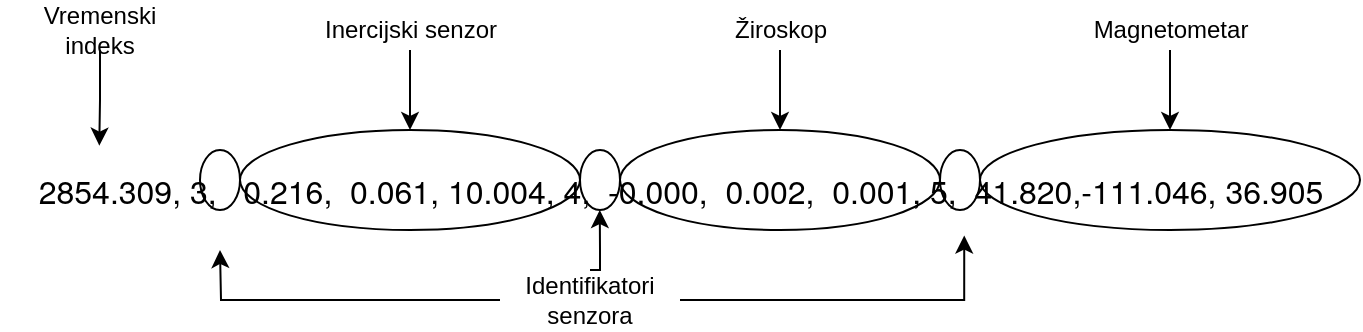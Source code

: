 <mxfile version="14.7.0" type="device"><diagram id="VKXDwSjf0aiwm-blMaEy" name="Page-1"><mxGraphModel dx="813" dy="459" grid="1" gridSize="10" guides="1" tooltips="1" connect="1" arrows="1" fold="1" page="1" pageScale="1" pageWidth="850" pageHeight="1100" math="0" shadow="0"><root><mxCell id="0"/><mxCell id="1" parent="0"/><mxCell id="c4X3dIp3wkWgV6dPou5H-13" value="" style="ellipse;whiteSpace=wrap;html=1;" vertex="1" parent="1"><mxGeometry x="190" y="390" width="20" height="30" as="geometry"/></mxCell><mxCell id="c4X3dIp3wkWgV6dPou5H-25" style="edgeStyle=orthogonalEdgeStyle;rounded=0;orthogonalLoop=1;jettySize=auto;html=1;exitX=0.5;exitY=1;exitDx=0;exitDy=0;entryX=0.073;entryY=-0.054;entryDx=0;entryDy=0;entryPerimeter=0;" edge="1" parent="1" source="c4X3dIp3wkWgV6dPou5H-3" target="c4X3dIp3wkWgV6dPou5H-2"><mxGeometry relative="1" as="geometry"/></mxCell><mxCell id="c4X3dIp3wkWgV6dPou5H-3" value="&lt;div align=&quot;center&quot;&gt;Vremenski indeks&lt;/div&gt;" style="text;html=1;strokeColor=none;fillColor=none;align=center;verticalAlign=middle;whiteSpace=wrap;rounded=0;" vertex="1" parent="1"><mxGeometry x="100" y="320" width="80" height="20" as="geometry"/></mxCell><mxCell id="c4X3dIp3wkWgV6dPou5H-9" style="edgeStyle=orthogonalEdgeStyle;rounded=0;orthogonalLoop=1;jettySize=auto;html=1;exitX=0;exitY=0.5;exitDx=0;exitDy=0;" edge="1" parent="1" source="c4X3dIp3wkWgV6dPou5H-4"><mxGeometry relative="1" as="geometry"><mxPoint x="200" y="440" as="targetPoint"/></mxGeometry></mxCell><mxCell id="c4X3dIp3wkWgV6dPou5H-11" style="edgeStyle=orthogonalEdgeStyle;rounded=0;orthogonalLoop=1;jettySize=auto;html=1;exitX=0.5;exitY=0;exitDx=0;exitDy=0;entryX=0.441;entryY=0.75;entryDx=0;entryDy=0;entryPerimeter=0;" edge="1" parent="1" source="c4X3dIp3wkWgV6dPou5H-4" target="c4X3dIp3wkWgV6dPou5H-2"><mxGeometry relative="1" as="geometry"><Array as="points"><mxPoint x="390" y="450"/><mxPoint x="390" y="440"/></Array></mxGeometry></mxCell><mxCell id="c4X3dIp3wkWgV6dPou5H-12" style="edgeStyle=orthogonalEdgeStyle;rounded=0;orthogonalLoop=1;jettySize=auto;html=1;exitX=1;exitY=0.5;exitDx=0;exitDy=0;entryX=0.709;entryY=1.069;entryDx=0;entryDy=0;entryPerimeter=0;" edge="1" parent="1" source="c4X3dIp3wkWgV6dPou5H-4" target="c4X3dIp3wkWgV6dPou5H-2"><mxGeometry relative="1" as="geometry"/></mxCell><mxCell id="c4X3dIp3wkWgV6dPou5H-4" value="Identifikatori senzora" style="text;html=1;strokeColor=none;fillColor=none;align=center;verticalAlign=middle;whiteSpace=wrap;rounded=0;" vertex="1" parent="1"><mxGeometry x="340" y="450" width="90" height="30" as="geometry"/></mxCell><mxCell id="c4X3dIp3wkWgV6dPou5H-21" value="" style="edgeStyle=orthogonalEdgeStyle;rounded=0;orthogonalLoop=1;jettySize=auto;html=1;" edge="1" parent="1" source="c4X3dIp3wkWgV6dPou5H-6" target="c4X3dIp3wkWgV6dPou5H-18"><mxGeometry relative="1" as="geometry"/></mxCell><mxCell id="c4X3dIp3wkWgV6dPou5H-6" value="Inercijski senzor" style="text;html=1;align=center;verticalAlign=middle;resizable=0;points=[];autosize=1;strokeColor=none;" vertex="1" parent="1"><mxGeometry x="245" y="320" width="100" height="20" as="geometry"/></mxCell><mxCell id="c4X3dIp3wkWgV6dPou5H-22" value="" style="edgeStyle=orthogonalEdgeStyle;rounded=0;orthogonalLoop=1;jettySize=auto;html=1;" edge="1" parent="1" source="c4X3dIp3wkWgV6dPou5H-7" target="c4X3dIp3wkWgV6dPou5H-19"><mxGeometry relative="1" as="geometry"/></mxCell><mxCell id="c4X3dIp3wkWgV6dPou5H-7" value="Žiroskop" style="text;html=1;align=center;verticalAlign=middle;resizable=0;points=[];autosize=1;strokeColor=none;" vertex="1" parent="1"><mxGeometry x="450" y="320" width="60" height="20" as="geometry"/></mxCell><mxCell id="c4X3dIp3wkWgV6dPou5H-23" value="" style="edgeStyle=orthogonalEdgeStyle;rounded=0;orthogonalLoop=1;jettySize=auto;html=1;" edge="1" parent="1" source="c4X3dIp3wkWgV6dPou5H-8" target="c4X3dIp3wkWgV6dPou5H-20"><mxGeometry relative="1" as="geometry"/></mxCell><mxCell id="c4X3dIp3wkWgV6dPou5H-8" value="Magnetometar" style="text;html=1;align=center;verticalAlign=middle;resizable=0;points=[];autosize=1;strokeColor=none;" vertex="1" parent="1"><mxGeometry x="630" y="320" width="90" height="20" as="geometry"/></mxCell><mxCell id="c4X3dIp3wkWgV6dPou5H-16" value="" style="ellipse;whiteSpace=wrap;html=1;" vertex="1" parent="1"><mxGeometry x="380" y="390" width="20" height="30" as="geometry"/></mxCell><mxCell id="c4X3dIp3wkWgV6dPou5H-17" value="" style="ellipse;whiteSpace=wrap;html=1;" vertex="1" parent="1"><mxGeometry x="560" y="390" width="20" height="30" as="geometry"/></mxCell><mxCell id="c4X3dIp3wkWgV6dPou5H-18" value="" style="ellipse;whiteSpace=wrap;html=1;" vertex="1" parent="1"><mxGeometry x="210" y="380" width="170" height="50" as="geometry"/></mxCell><mxCell id="c4X3dIp3wkWgV6dPou5H-19" value="" style="ellipse;whiteSpace=wrap;html=1;" vertex="1" parent="1"><mxGeometry x="400" y="380" width="160" height="50" as="geometry"/></mxCell><mxCell id="c4X3dIp3wkWgV6dPou5H-20" value="" style="ellipse;whiteSpace=wrap;html=1;" vertex="1" parent="1"><mxGeometry x="580" y="380" width="190" height="50" as="geometry"/></mxCell><mxCell id="c4X3dIp3wkWgV6dPou5H-2" value="&lt;pre&gt;&lt;span style=&quot;background-color: transparent&quot;&gt;&lt;span class=&quot;md-plain md-expand&quot; style=&quot;box-sizing: border-box ; font-family: &amp;#34;helvetica neue&amp;#34; , &amp;#34;helvetica&amp;#34; , &amp;#34;arial&amp;#34; , sans-serif ; font-size: 16px ; font-style: normal ; font-weight: 400 ; letter-spacing: normal ; text-indent: 0px ; text-transform: none ; word-spacing: 0px&quot;&gt;2854.309, 3,   0.216,  0.061, 10.004, 4,  -0.000,  0.002,  0.001, 5,  41.820,-111.046, 36.905&lt;/span&gt;&lt;span class=&quot;md-softbreak md-expand&quot; style=&quot;box-sizing: border-box ; font-family: &amp;#34;helvetica neue&amp;#34; , &amp;#34;helvetica&amp;#34; , &amp;#34;arial&amp;#34; , sans-serif ; font-size: 16px ; font-style: normal ; font-weight: 400 ; letter-spacing: normal ; text-indent: 0px ; text-transform: none ; word-spacing: 0px&quot;&gt;&lt;/span&gt;&lt;/span&gt;&lt;/pre&gt;&lt;pre&gt;&lt;span style=&quot;background-color: rgb(255 , 255 , 255)&quot;&gt;&lt;span class=&quot;md-softbreak md-expand&quot; style=&quot;box-sizing: border-box ; color: rgb(184 , 191 , 198) ; font-family: &amp;#34;helvetica neue&amp;#34; , &amp;#34;helvetica&amp;#34; , &amp;#34;arial&amp;#34; , sans-serif ; font-size: 16px ; font-style: normal ; font-weight: 400 ; letter-spacing: normal ; text-indent: 0px ; text-transform: none ; word-spacing: 0px&quot;&gt;&lt;/span&gt;&lt;/span&gt;&lt;/pre&gt;" style="text;html=1;align=center;verticalAlign=middle;resizable=0;points=[];autosize=1;" vertex="1" parent="1"><mxGeometry x="90" y="390" width="680" height="40" as="geometry"/></mxCell></root></mxGraphModel></diagram></mxfile>